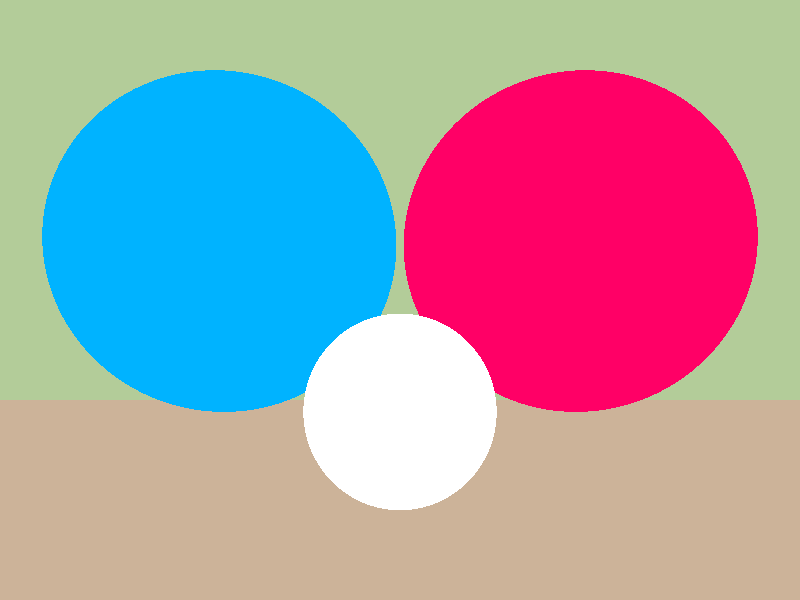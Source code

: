 // csc473, assignment 4 file

camera {
  location  <0, 0, 18>
  up        <0,  1,  0>
  right     <1.33333, 0,  0>
  look_at   <0, 0, 0>
}


light_source {<-100, 100, 100> color rgb <1.5, 1.5, 1.5>}

sphere { <0, -2, 7>, 1.75
  pigment { color rgbf <1.0, 1.0, 1.0> }
  finish {ambient 0.2 diffuse 0.4 specular 0.7 roughness 0.02 ior 1.6 reflection 0.7}
}

sphere { <4.6, 1.5, 1.5>, 4.5
  pigment { color rgbf <0.0, 0.7, 1.0, 0.9> }
  finish {ambient 0.2 diffuse 0.4 specular 0.7 roughness 0.02 ior 1.6}
}

sphere { <-4.6, 1.5, 1.5>, 4.5
  pigment { color rgbf <1.0, 0.0, 0.4, 0.9> }
  finish {ambient 0.2 diffuse 0.4 specular 0.7 roughness 0.02 ior 1.6}
}

plane {<0, 1, 0>, -4
  pigment {color rgb <0.8, 0.7, 0.6>}
  finish {ambient 0.4 diffuse 0.8}
}

plane {<0, 0, 1>, -6
  pigment {color rgb <0.7, 0.8, 0.6>}
  finish {ambient 0.4 diffuse 0.8}
}
